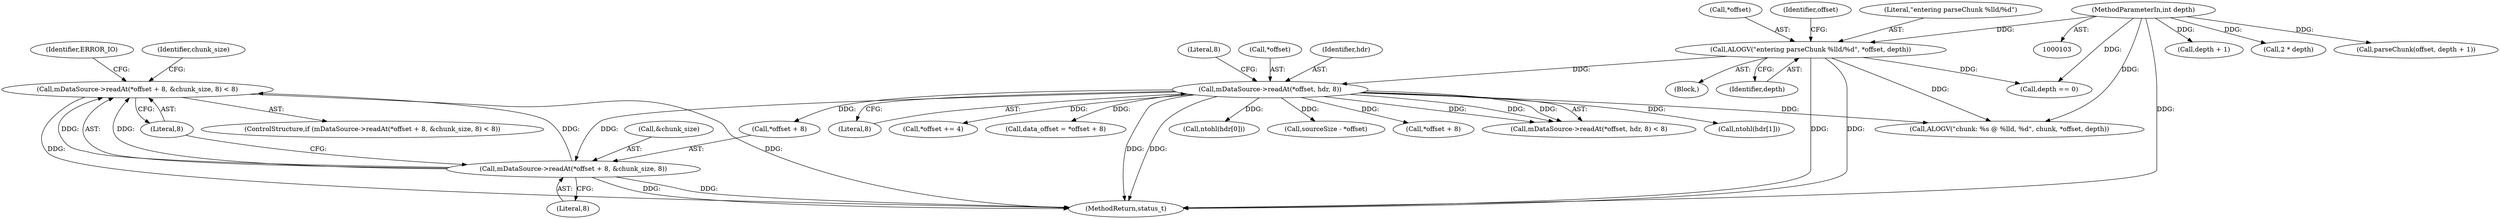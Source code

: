 digraph "0_Android_6fe85f7e15203e48df2cc3e8e1c4bc6ad49dc968@API" {
"1000151" [label="(Call,mDataSource->readAt(*offset + 8, &chunk_size, 8) < 8)"];
"1000152" [label="(Call,mDataSource->readAt(*offset + 8, &chunk_size, 8))"];
"1000115" [label="(Call,mDataSource->readAt(*offset, hdr, 8))"];
"1000107" [label="(Call,ALOGV(\"entering parseChunk %lld/%d\", *offset, depth))"];
"1000105" [label="(MethodParameterIn,int depth)"];
"1000185" [label="(Call,depth == 0)"];
"1000119" [label="(Literal,8)"];
"1000163" [label="(Identifier,ERROR_IO)"];
"1000229" [label="(Call,ALOGV(\"chunk: %s @ %lld, %d\", chunk, *offset, depth))"];
"1000109" [label="(Call,*offset)"];
"1000117" [label="(Identifier,offset)"];
"1000345" [label="(Call,depth + 1)"];
"1002927" [label="(MethodReturn,status_t)"];
"1000211" [label="(Call,*offset += 4)"];
"1000139" [label="(Call,data_offset = *offset + 8)"];
"1000120" [label="(Literal,8)"];
"1000108" [label="(Literal,\"entering parseChunk %lld/%d\")"];
"1000152" [label="(Call,mDataSource->readAt(*offset + 8, &chunk_size, 8))"];
"1000159" [label="(Literal,8)"];
"1000151" [label="(Call,mDataSource->readAt(*offset + 8, &chunk_size, 8) < 8)"];
"1000153" [label="(Call,*offset + 8)"];
"1000250" [label="(Call,2 * depth)"];
"1000150" [label="(ControlStructure,if (mDataSource->readAt(*offset + 8, &chunk_size, 8) < 8))"];
"1000160" [label="(Literal,8)"];
"1000116" [label="(Call,*offset)"];
"1000107" [label="(Call,ALOGV(\"entering parseChunk %lld/%d\", *offset, depth))"];
"1000127" [label="(Call,ntohl(hdr[0]))"];
"1000118" [label="(Identifier,hdr)"];
"1000165" [label="(Identifier,chunk_size)"];
"1000115" [label="(Call,mDataSource->readAt(*offset, hdr, 8))"];
"1000199" [label="(Call,sourceSize - *offset)"];
"1000141" [label="(Call,*offset + 8)"];
"1000114" [label="(Call,mDataSource->readAt(*offset, hdr, 8) < 8)"];
"1000106" [label="(Block,)"];
"1000105" [label="(MethodParameterIn,int depth)"];
"1000343" [label="(Call,parseChunk(offset, depth + 1))"];
"1000157" [label="(Call,&chunk_size)"];
"1000134" [label="(Call,ntohl(hdr[1]))"];
"1000111" [label="(Identifier,depth)"];
"1000151" -> "1000150"  [label="AST: "];
"1000151" -> "1000160"  [label="CFG: "];
"1000152" -> "1000151"  [label="AST: "];
"1000160" -> "1000151"  [label="AST: "];
"1000163" -> "1000151"  [label="CFG: "];
"1000165" -> "1000151"  [label="CFG: "];
"1000151" -> "1002927"  [label="DDG: "];
"1000151" -> "1002927"  [label="DDG: "];
"1000152" -> "1000151"  [label="DDG: "];
"1000152" -> "1000151"  [label="DDG: "];
"1000152" -> "1000151"  [label="DDG: "];
"1000152" -> "1000159"  [label="CFG: "];
"1000153" -> "1000152"  [label="AST: "];
"1000157" -> "1000152"  [label="AST: "];
"1000159" -> "1000152"  [label="AST: "];
"1000160" -> "1000152"  [label="CFG: "];
"1000152" -> "1002927"  [label="DDG: "];
"1000152" -> "1002927"  [label="DDG: "];
"1000115" -> "1000152"  [label="DDG: "];
"1000115" -> "1000114"  [label="AST: "];
"1000115" -> "1000119"  [label="CFG: "];
"1000116" -> "1000115"  [label="AST: "];
"1000118" -> "1000115"  [label="AST: "];
"1000119" -> "1000115"  [label="AST: "];
"1000120" -> "1000115"  [label="CFG: "];
"1000115" -> "1002927"  [label="DDG: "];
"1000115" -> "1002927"  [label="DDG: "];
"1000115" -> "1000114"  [label="DDG: "];
"1000115" -> "1000114"  [label="DDG: "];
"1000115" -> "1000114"  [label="DDG: "];
"1000107" -> "1000115"  [label="DDG: "];
"1000115" -> "1000127"  [label="DDG: "];
"1000115" -> "1000134"  [label="DDG: "];
"1000115" -> "1000139"  [label="DDG: "];
"1000115" -> "1000141"  [label="DDG: "];
"1000115" -> "1000153"  [label="DDG: "];
"1000115" -> "1000199"  [label="DDG: "];
"1000115" -> "1000211"  [label="DDG: "];
"1000115" -> "1000229"  [label="DDG: "];
"1000107" -> "1000106"  [label="AST: "];
"1000107" -> "1000111"  [label="CFG: "];
"1000108" -> "1000107"  [label="AST: "];
"1000109" -> "1000107"  [label="AST: "];
"1000111" -> "1000107"  [label="AST: "];
"1000117" -> "1000107"  [label="CFG: "];
"1000107" -> "1002927"  [label="DDG: "];
"1000107" -> "1002927"  [label="DDG: "];
"1000105" -> "1000107"  [label="DDG: "];
"1000107" -> "1000185"  [label="DDG: "];
"1000107" -> "1000229"  [label="DDG: "];
"1000105" -> "1000103"  [label="AST: "];
"1000105" -> "1002927"  [label="DDG: "];
"1000105" -> "1000185"  [label="DDG: "];
"1000105" -> "1000229"  [label="DDG: "];
"1000105" -> "1000250"  [label="DDG: "];
"1000105" -> "1000343"  [label="DDG: "];
"1000105" -> "1000345"  [label="DDG: "];
}
